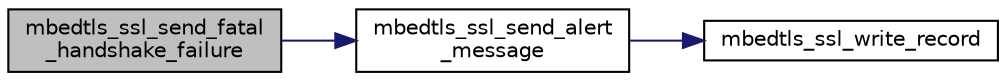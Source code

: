 digraph "mbedtls_ssl_send_fatal_handshake_failure"
{
 // LATEX_PDF_SIZE
  edge [fontname="Helvetica",fontsize="10",labelfontname="Helvetica",labelfontsize="10"];
  node [fontname="Helvetica",fontsize="10",shape=record];
  rankdir="LR";
  Node1 [label="mbedtls_ssl_send_fatal\l_handshake_failure",height=0.2,width=0.4,color="black", fillcolor="grey75", style="filled", fontcolor="black",tooltip=" "];
  Node1 -> Node2 [color="midnightblue",fontsize="10",style="solid",fontname="Helvetica"];
  Node2 [label="mbedtls_ssl_send_alert\l_message",height=0.2,width=0.4,color="black", fillcolor="white", style="filled",URL="$d4/df9/ssl__tls_8c.html#a431e67252731a34bd9b5f2c9222f4c43",tooltip="Send an alert message."];
  Node2 -> Node3 [color="midnightblue",fontsize="10",style="solid",fontname="Helvetica"];
  Node3 [label="mbedtls_ssl_write_record",height=0.2,width=0.4,color="black", fillcolor="white", style="filled",URL="$d4/df9/ssl__tls_8c.html#a56dba26b0d35cd109798849dd8d9e304",tooltip=" "];
}
